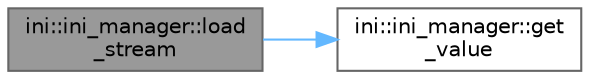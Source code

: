 digraph "ini::ini_manager::load_stream"
{
 // LATEX_PDF_SIZE
  bgcolor="transparent";
  edge [fontname=Helvetica,fontsize=10,labelfontname=Helvetica,labelfontsize=10];
  node [fontname=Helvetica,fontsize=10,shape=box,height=0.2,width=0.4];
  rankdir="LR";
  Node1 [id="Node000001",label="ini::ini_manager::load\l_stream",height=0.2,width=0.4,color="gray40", fillcolor="grey60", style="filled", fontcolor="black",tooltip="Loads INI data from an input stream, replacing any existing data."];
  Node1 -> Node2 [id="edge1_Node000001_Node000002",color="steelblue1",style="solid",tooltip=" "];
  Node2 [id="Node000002",label="ini::ini_manager::get\l_value",height=0.2,width=0.4,color="grey40", fillcolor="white", style="filled",URL="$d4/d05/classini_1_1ini__manager.html#a5b9d25a0d7860fe2f089b2347268d4a3",tooltip="Retrieves a string value for a given section and key."];
}
